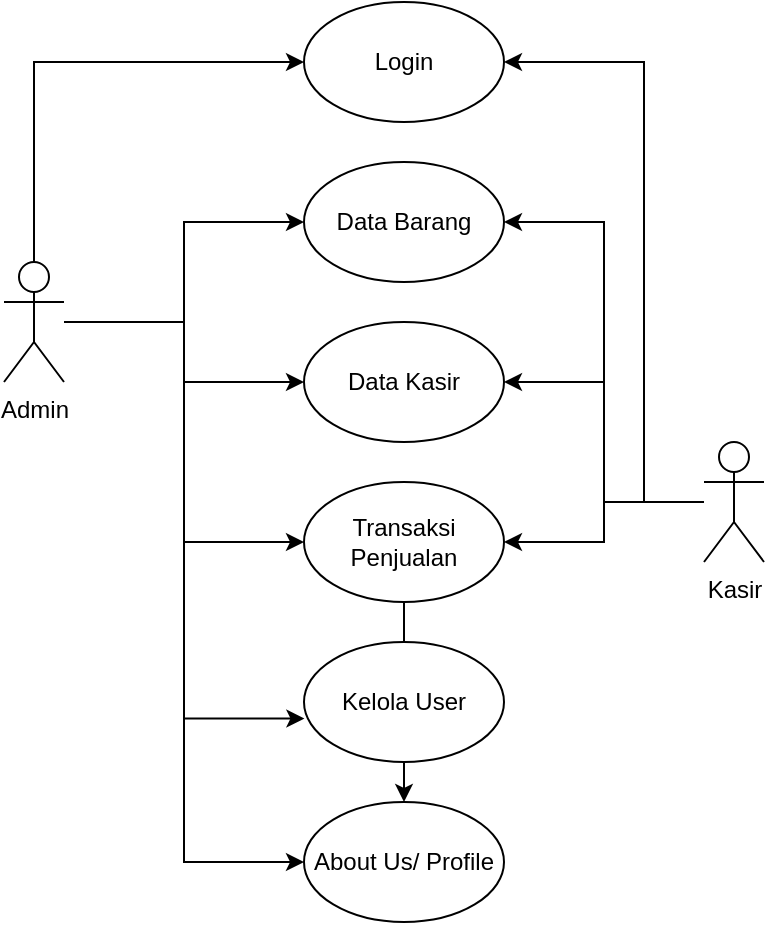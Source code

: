 <mxfile version="14.8.2" type="device"><diagram id="1C5VAWHEm8rpYB7dkhBm" name="Page-1"><mxGraphModel dx="868" dy="482" grid="1" gridSize="10" guides="1" tooltips="1" connect="1" arrows="1" fold="1" page="1" pageScale="1" pageWidth="850" pageHeight="1100" math="0" shadow="0"><root><mxCell id="0"/><mxCell id="1" parent="0"/><mxCell id="Uc4oDLVkzw_UIXudJi7x-9" style="edgeStyle=orthogonalEdgeStyle;rounded=0;orthogonalLoop=1;jettySize=auto;html=1;entryX=0;entryY=0.5;entryDx=0;entryDy=0;" edge="1" parent="1" source="Uc4oDLVkzw_UIXudJi7x-1" target="Uc4oDLVkzw_UIXudJi7x-3"><mxGeometry relative="1" as="geometry"><Array as="points"><mxPoint x="65" y="200"/></Array></mxGeometry></mxCell><mxCell id="Uc4oDLVkzw_UIXudJi7x-10" style="edgeStyle=orthogonalEdgeStyle;rounded=0;orthogonalLoop=1;jettySize=auto;html=1;entryX=0;entryY=0.5;entryDx=0;entryDy=0;" edge="1" parent="1" source="Uc4oDLVkzw_UIXudJi7x-1" target="Uc4oDLVkzw_UIXudJi7x-4"><mxGeometry relative="1" as="geometry"/></mxCell><mxCell id="Uc4oDLVkzw_UIXudJi7x-11" style="edgeStyle=orthogonalEdgeStyle;rounded=0;orthogonalLoop=1;jettySize=auto;html=1;" edge="1" parent="1" source="Uc4oDLVkzw_UIXudJi7x-1" target="Uc4oDLVkzw_UIXudJi7x-5"><mxGeometry relative="1" as="geometry"/></mxCell><mxCell id="Uc4oDLVkzw_UIXudJi7x-12" style="edgeStyle=orthogonalEdgeStyle;rounded=0;orthogonalLoop=1;jettySize=auto;html=1;entryX=0;entryY=0.5;entryDx=0;entryDy=0;" edge="1" parent="1" source="Uc4oDLVkzw_UIXudJi7x-1" target="Uc4oDLVkzw_UIXudJi7x-6"><mxGeometry relative="1" as="geometry"/></mxCell><mxCell id="Uc4oDLVkzw_UIXudJi7x-13" style="edgeStyle=orthogonalEdgeStyle;rounded=0;orthogonalLoop=1;jettySize=auto;html=1;entryX=0.002;entryY=0.638;entryDx=0;entryDy=0;entryPerimeter=0;" edge="1" parent="1" source="Uc4oDLVkzw_UIXudJi7x-1" target="Uc4oDLVkzw_UIXudJi7x-7"><mxGeometry relative="1" as="geometry"/></mxCell><mxCell id="Uc4oDLVkzw_UIXudJi7x-14" style="edgeStyle=orthogonalEdgeStyle;rounded=0;orthogonalLoop=1;jettySize=auto;html=1;entryX=0;entryY=0.5;entryDx=0;entryDy=0;" edge="1" parent="1" source="Uc4oDLVkzw_UIXudJi7x-1" target="Uc4oDLVkzw_UIXudJi7x-8"><mxGeometry relative="1" as="geometry"/></mxCell><mxCell id="Uc4oDLVkzw_UIXudJi7x-1" value="Admin" style="shape=umlActor;verticalLabelPosition=bottom;verticalAlign=top;html=1;outlineConnect=0;" vertex="1" parent="1"><mxGeometry x="50" y="300" width="30" height="60" as="geometry"/></mxCell><mxCell id="Uc4oDLVkzw_UIXudJi7x-3" value="Login" style="ellipse;whiteSpace=wrap;html=1;" vertex="1" parent="1"><mxGeometry x="200" y="170" width="100" height="60" as="geometry"/></mxCell><mxCell id="Uc4oDLVkzw_UIXudJi7x-4" value="Data Barang" style="ellipse;whiteSpace=wrap;html=1;" vertex="1" parent="1"><mxGeometry x="200" y="250" width="100" height="60" as="geometry"/></mxCell><mxCell id="Uc4oDLVkzw_UIXudJi7x-5" value="Data Kasir" style="ellipse;whiteSpace=wrap;html=1;" vertex="1" parent="1"><mxGeometry x="200" y="330" width="100" height="60" as="geometry"/></mxCell><mxCell id="Uc4oDLVkzw_UIXudJi7x-20" value="" style="edgeStyle=orthogonalEdgeStyle;rounded=0;orthogonalLoop=1;jettySize=auto;html=1;" edge="1" parent="1" source="Uc4oDLVkzw_UIXudJi7x-6" target="Uc4oDLVkzw_UIXudJi7x-8"><mxGeometry relative="1" as="geometry"/></mxCell><mxCell id="Uc4oDLVkzw_UIXudJi7x-6" value="Transaksi Penjualan" style="ellipse;whiteSpace=wrap;html=1;" vertex="1" parent="1"><mxGeometry x="200" y="410" width="100" height="60" as="geometry"/></mxCell><mxCell id="Uc4oDLVkzw_UIXudJi7x-7" value="Kelola User" style="ellipse;whiteSpace=wrap;html=1;" vertex="1" parent="1"><mxGeometry x="200" y="490" width="100" height="60" as="geometry"/></mxCell><mxCell id="Uc4oDLVkzw_UIXudJi7x-8" value="About Us/ Profile" style="ellipse;whiteSpace=wrap;html=1;" vertex="1" parent="1"><mxGeometry x="200" y="570" width="100" height="60" as="geometry"/></mxCell><mxCell id="Uc4oDLVkzw_UIXudJi7x-16" style="edgeStyle=orthogonalEdgeStyle;rounded=0;orthogonalLoop=1;jettySize=auto;html=1;entryX=1;entryY=0.5;entryDx=0;entryDy=0;" edge="1" parent="1" source="Uc4oDLVkzw_UIXudJi7x-15" target="Uc4oDLVkzw_UIXudJi7x-3"><mxGeometry relative="1" as="geometry"><Array as="points"><mxPoint x="370" y="420"/><mxPoint x="370" y="200"/></Array></mxGeometry></mxCell><mxCell id="Uc4oDLVkzw_UIXudJi7x-17" style="edgeStyle=orthogonalEdgeStyle;rounded=0;orthogonalLoop=1;jettySize=auto;html=1;entryX=1;entryY=0.5;entryDx=0;entryDy=0;" edge="1" parent="1" source="Uc4oDLVkzw_UIXudJi7x-15" target="Uc4oDLVkzw_UIXudJi7x-4"><mxGeometry relative="1" as="geometry"/></mxCell><mxCell id="Uc4oDLVkzw_UIXudJi7x-18" style="edgeStyle=orthogonalEdgeStyle;rounded=0;orthogonalLoop=1;jettySize=auto;html=1;entryX=1;entryY=0.5;entryDx=0;entryDy=0;" edge="1" parent="1" source="Uc4oDLVkzw_UIXudJi7x-15" target="Uc4oDLVkzw_UIXudJi7x-5"><mxGeometry relative="1" as="geometry"/></mxCell><mxCell id="Uc4oDLVkzw_UIXudJi7x-19" style="edgeStyle=orthogonalEdgeStyle;rounded=0;orthogonalLoop=1;jettySize=auto;html=1;entryX=1;entryY=0.5;entryDx=0;entryDy=0;" edge="1" parent="1" source="Uc4oDLVkzw_UIXudJi7x-15" target="Uc4oDLVkzw_UIXudJi7x-6"><mxGeometry relative="1" as="geometry"/></mxCell><mxCell id="Uc4oDLVkzw_UIXudJi7x-15" value="Kasir" style="shape=umlActor;verticalLabelPosition=bottom;verticalAlign=top;html=1;outlineConnect=0;" vertex="1" parent="1"><mxGeometry x="400" y="390" width="30" height="60" as="geometry"/></mxCell></root></mxGraphModel></diagram></mxfile>